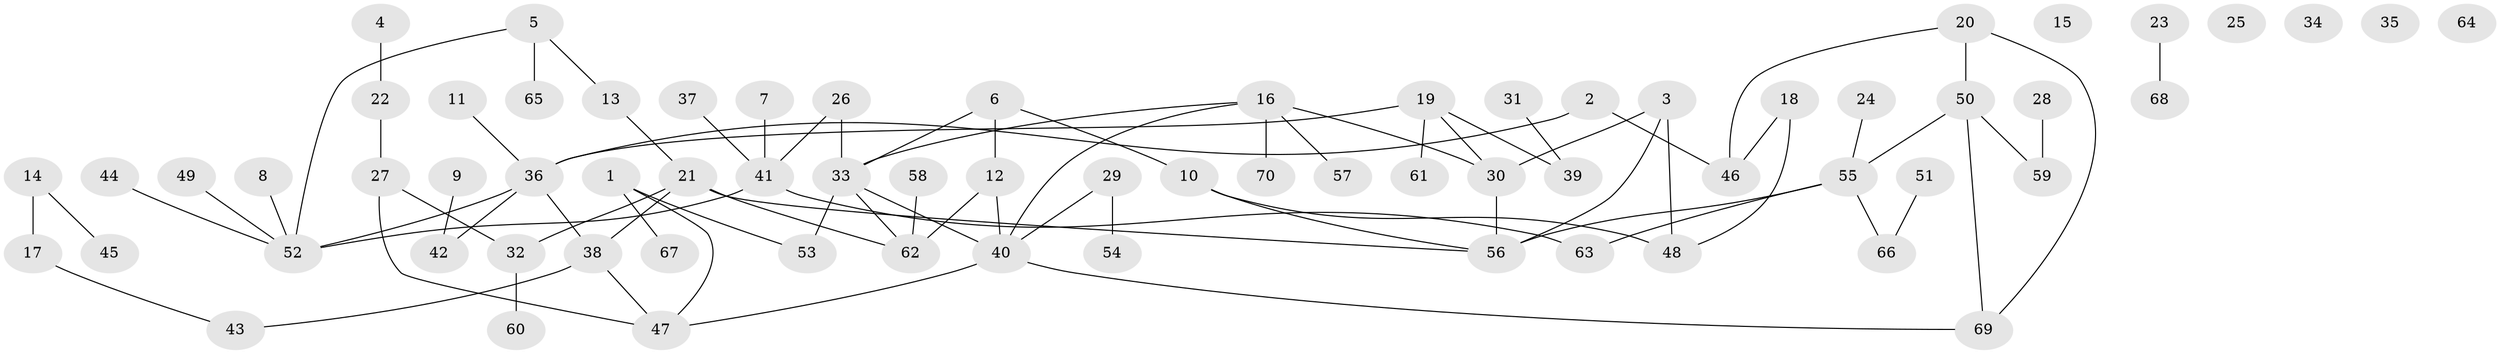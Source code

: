 // Generated by graph-tools (version 1.1) at 2025/40/03/09/25 04:40:24]
// undirected, 70 vertices, 81 edges
graph export_dot {
graph [start="1"]
  node [color=gray90,style=filled];
  1;
  2;
  3;
  4;
  5;
  6;
  7;
  8;
  9;
  10;
  11;
  12;
  13;
  14;
  15;
  16;
  17;
  18;
  19;
  20;
  21;
  22;
  23;
  24;
  25;
  26;
  27;
  28;
  29;
  30;
  31;
  32;
  33;
  34;
  35;
  36;
  37;
  38;
  39;
  40;
  41;
  42;
  43;
  44;
  45;
  46;
  47;
  48;
  49;
  50;
  51;
  52;
  53;
  54;
  55;
  56;
  57;
  58;
  59;
  60;
  61;
  62;
  63;
  64;
  65;
  66;
  67;
  68;
  69;
  70;
  1 -- 47;
  1 -- 53;
  1 -- 67;
  2 -- 36;
  2 -- 46;
  3 -- 30;
  3 -- 48;
  3 -- 56;
  4 -- 22;
  5 -- 13;
  5 -- 52;
  5 -- 65;
  6 -- 10;
  6 -- 12;
  6 -- 33;
  7 -- 41;
  8 -- 52;
  9 -- 42;
  10 -- 48;
  10 -- 56;
  11 -- 36;
  12 -- 40;
  12 -- 62;
  13 -- 21;
  14 -- 17;
  14 -- 45;
  16 -- 30;
  16 -- 33;
  16 -- 40;
  16 -- 57;
  16 -- 70;
  17 -- 43;
  18 -- 46;
  18 -- 48;
  19 -- 30;
  19 -- 36;
  19 -- 39;
  19 -- 61;
  20 -- 46;
  20 -- 50;
  20 -- 69;
  21 -- 32;
  21 -- 38;
  21 -- 56;
  21 -- 62;
  22 -- 27;
  23 -- 68;
  24 -- 55;
  26 -- 33;
  26 -- 41;
  27 -- 32;
  27 -- 47;
  28 -- 59;
  29 -- 40;
  29 -- 54;
  30 -- 56;
  31 -- 39;
  32 -- 60;
  33 -- 40;
  33 -- 53;
  33 -- 62;
  36 -- 38;
  36 -- 42;
  36 -- 52;
  37 -- 41;
  38 -- 43;
  38 -- 47;
  40 -- 47;
  40 -- 69;
  41 -- 52;
  41 -- 63;
  44 -- 52;
  49 -- 52;
  50 -- 55;
  50 -- 59;
  50 -- 69;
  51 -- 66;
  55 -- 56;
  55 -- 63;
  55 -- 66;
  58 -- 62;
}
